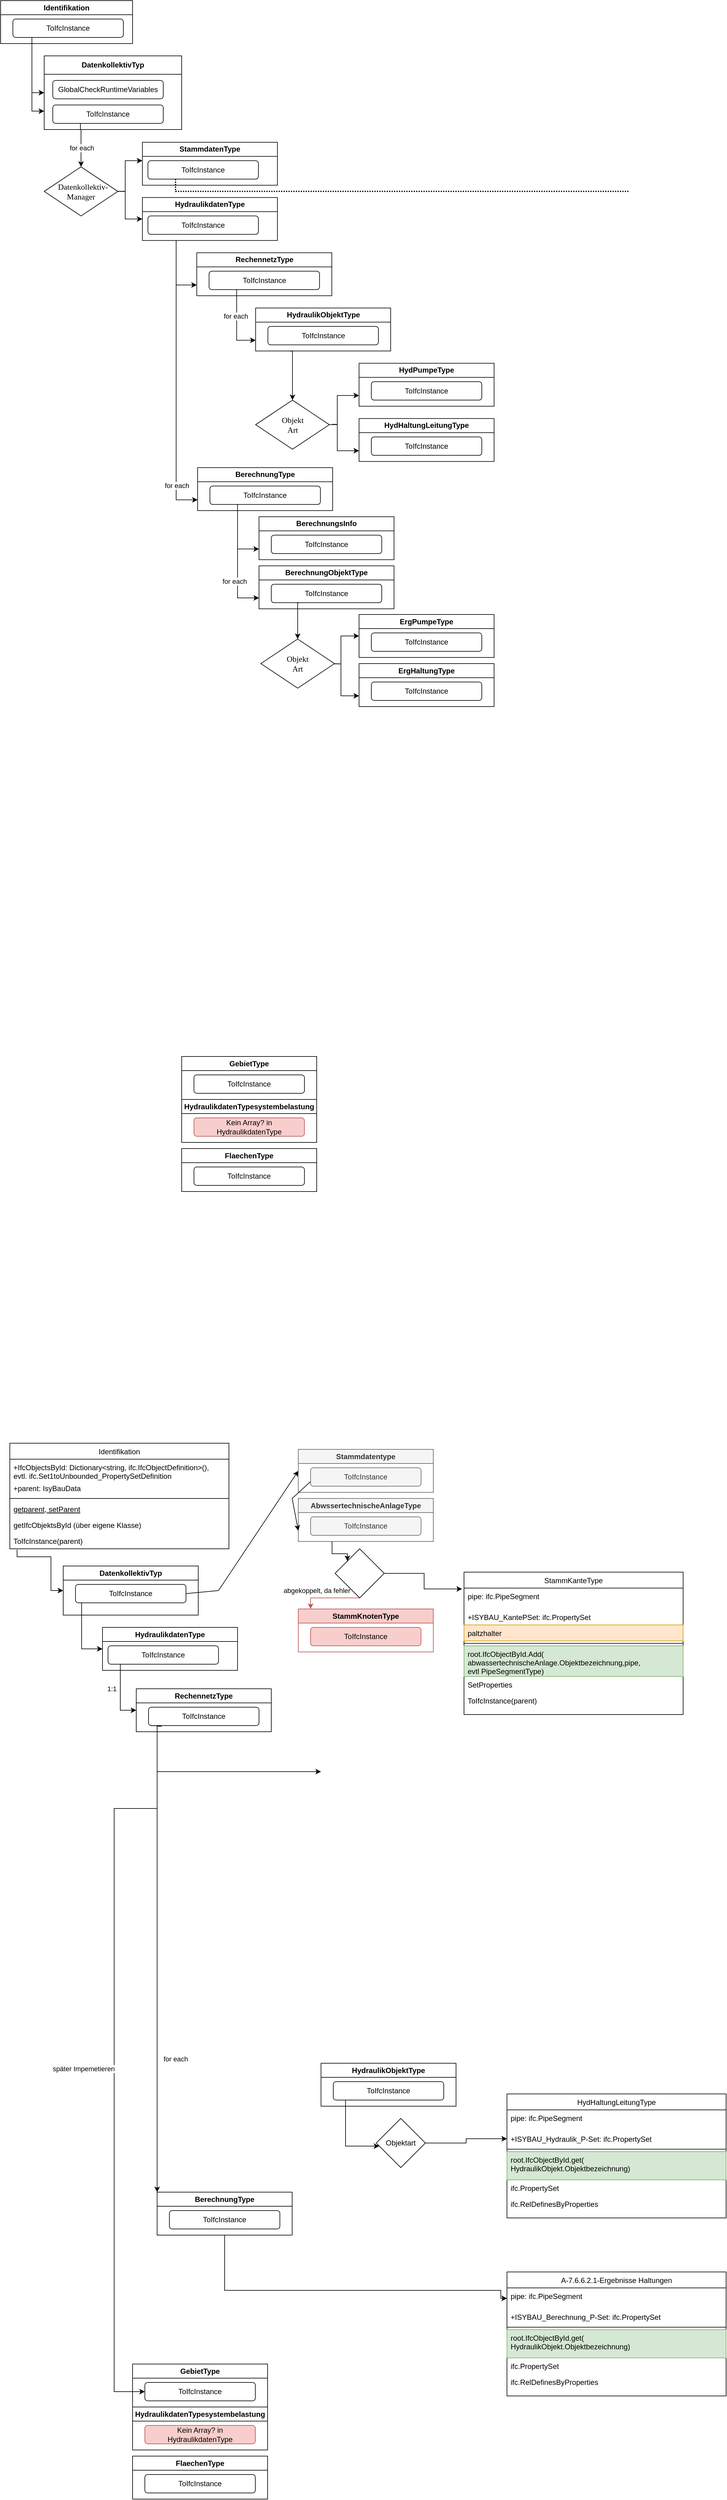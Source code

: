 <mxfile version="27.1.4">
  <diagram id="C5RBs43oDa-KdzZeNtuy" name="Page-1">
    <mxGraphModel dx="3769" dy="3933" grid="1" gridSize="10" guides="1" tooltips="1" connect="1" arrows="1" fold="1" page="1" pageScale="1" pageWidth="827" pageHeight="1169" math="0" shadow="0">
      <root>
        <mxCell id="WIyWlLk6GJQsqaUBKTNV-0" />
        <mxCell id="WIyWlLk6GJQsqaUBKTNV-1" parent="WIyWlLk6GJQsqaUBKTNV-0" />
        <mxCell id="Y7cw4CY2JgSgQnjSolrv-2" value="DatenkollektivTyp" style="swimlane;whiteSpace=wrap;html=1;" parent="WIyWlLk6GJQsqaUBKTNV-1" vertex="1">
          <mxGeometry x="-723" y="220" width="220" height="80" as="geometry" />
        </mxCell>
        <mxCell id="Y7cw4CY2JgSgQnjSolrv-3" value="ToIfcInstance" style="rounded=1;whiteSpace=wrap;html=1;fontSize=12;glass=0;strokeWidth=1;shadow=0;" parent="Y7cw4CY2JgSgQnjSolrv-2" vertex="1">
          <mxGeometry x="20" y="30" width="180" height="30" as="geometry" />
        </mxCell>
        <mxCell id="Y7cw4CY2JgSgQnjSolrv-4" value="" style="endArrow=classic;html=1;rounded=0;entryX=0;entryY=0.5;entryDx=0;entryDy=0;edgeStyle=orthogonalEdgeStyle;exitX=0.033;exitY=1.052;exitDx=0;exitDy=0;exitPerimeter=0;" parent="WIyWlLk6GJQsqaUBKTNV-1" source="SI0b86Gb-RYXk4agLxPK-26" target="Y7cw4CY2JgSgQnjSolrv-2" edge="1">
          <mxGeometry width="50" height="50" relative="1" as="geometry">
            <mxPoint x="-773" y="180" as="sourcePoint" />
            <mxPoint x="-413" y="150" as="targetPoint" />
            <Array as="points">
              <mxPoint x="-798" y="205" />
              <mxPoint x="-743" y="205" />
              <mxPoint x="-743" y="260" />
            </Array>
          </mxGeometry>
        </mxCell>
        <mxCell id="Y7cw4CY2JgSgQnjSolrv-5" value="HydraulikdatenType" style="swimlane;whiteSpace=wrap;html=1;" parent="WIyWlLk6GJQsqaUBKTNV-1" vertex="1">
          <mxGeometry x="-659" y="320" width="220" height="70" as="geometry" />
        </mxCell>
        <mxCell id="Y7cw4CY2JgSgQnjSolrv-6" value="ToIfcInstance" style="rounded=1;whiteSpace=wrap;html=1;fontSize=12;glass=0;strokeWidth=1;shadow=0;" parent="Y7cw4CY2JgSgQnjSolrv-5" vertex="1">
          <mxGeometry x="9" y="30" width="180" height="30" as="geometry" />
        </mxCell>
        <mxCell id="Y7cw4CY2JgSgQnjSolrv-7" value="" style="endArrow=classic;html=1;rounded=0;entryX=0;entryY=0.5;entryDx=0;entryDy=0;edgeStyle=orthogonalEdgeStyle;" parent="WIyWlLk6GJQsqaUBKTNV-1" target="Y7cw4CY2JgSgQnjSolrv-8" edge="1">
          <mxGeometry width="50" height="50" relative="1" as="geometry">
            <mxPoint x="-630" y="380" as="sourcePoint" />
            <mxPoint x="-610" y="455" as="targetPoint" />
            <Array as="points">
              <mxPoint x="-630" y="455" />
            </Array>
          </mxGeometry>
        </mxCell>
        <mxCell id="SI0b86Gb-RYXk4agLxPK-7" value="1:1" style="edgeLabel;html=1;align=center;verticalAlign=middle;resizable=0;points=[];" parent="Y7cw4CY2JgSgQnjSolrv-7" vertex="1" connectable="0">
          <mxGeometry x="-0.346" y="1" relative="1" as="geometry">
            <mxPoint x="-15" y="7" as="offset" />
          </mxGeometry>
        </mxCell>
        <mxCell id="Y7cw4CY2JgSgQnjSolrv-8" value="RechennetzType" style="swimlane;whiteSpace=wrap;html=1;" parent="WIyWlLk6GJQsqaUBKTNV-1" vertex="1">
          <mxGeometry x="-604" y="420" width="220" height="70" as="geometry" />
        </mxCell>
        <mxCell id="Y7cw4CY2JgSgQnjSolrv-9" value="ToIfcInstance" style="rounded=1;whiteSpace=wrap;html=1;fontSize=12;glass=0;strokeWidth=1;shadow=0;" parent="Y7cw4CY2JgSgQnjSolrv-8" vertex="1">
          <mxGeometry x="20" y="30" width="180" height="30" as="geometry" />
        </mxCell>
        <mxCell id="Y7cw4CY2JgSgQnjSolrv-10" value="" style="endArrow=classic;html=1;rounded=0;edgeStyle=orthogonalEdgeStyle;exitX=0.019;exitY=1.004;exitDx=0;exitDy=0;exitPerimeter=0;" parent="WIyWlLk6GJQsqaUBKTNV-1" source="Y7cw4CY2JgSgQnjSolrv-9" edge="1">
          <mxGeometry width="50" height="50" relative="1" as="geometry">
            <mxPoint x="-553" y="480" as="sourcePoint" />
            <mxPoint x="-303" y="555" as="targetPoint" />
            <Array as="points">
              <mxPoint x="-570" y="555" />
            </Array>
          </mxGeometry>
        </mxCell>
        <mxCell id="SI0b86Gb-RYXk4agLxPK-8" value="for each" style="edgeLabel;html=1;align=center;verticalAlign=middle;resizable=0;points=[];" parent="Y7cw4CY2JgSgQnjSolrv-10" vertex="1" connectable="0">
          <mxGeometry x="-0.735" y="-2" relative="1" as="geometry">
            <mxPoint x="32" y="507" as="offset" />
          </mxGeometry>
        </mxCell>
        <mxCell id="Y7cw4CY2JgSgQnjSolrv-11" value="GebietType" style="swimlane;whiteSpace=wrap;html=1;" parent="WIyWlLk6GJQsqaUBKTNV-1" vertex="1">
          <mxGeometry x="-610" y="1520" width="220" height="70" as="geometry" />
        </mxCell>
        <mxCell id="Y7cw4CY2JgSgQnjSolrv-12" value="ToIfcInstance" style="rounded=1;whiteSpace=wrap;html=1;fontSize=12;glass=0;strokeWidth=1;shadow=0;" parent="Y7cw4CY2JgSgQnjSolrv-11" vertex="1">
          <mxGeometry x="20" y="30" width="180" height="30" as="geometry" />
        </mxCell>
        <mxCell id="Y7cw4CY2JgSgQnjSolrv-14" value="FlaechenType" style="swimlane;whiteSpace=wrap;html=1;" parent="WIyWlLk6GJQsqaUBKTNV-1" vertex="1">
          <mxGeometry x="-610" y="1670" width="220" height="70" as="geometry" />
        </mxCell>
        <mxCell id="Y7cw4CY2JgSgQnjSolrv-15" value="ToIfcInstance" style="rounded=1;whiteSpace=wrap;html=1;fontSize=12;glass=0;strokeWidth=1;shadow=0;" parent="Y7cw4CY2JgSgQnjSolrv-14" vertex="1">
          <mxGeometry x="20" y="30" width="180" height="30" as="geometry" />
        </mxCell>
        <mxCell id="Y7cw4CY2JgSgQnjSolrv-17" value="HydraulikdatenTypesystembelastung" style="swimlane;whiteSpace=wrap;html=1;" parent="WIyWlLk6GJQsqaUBKTNV-1" vertex="1">
          <mxGeometry x="-610" y="1590" width="220" height="70" as="geometry" />
        </mxCell>
        <mxCell id="Y7cw4CY2JgSgQnjSolrv-18" value="Kein Array? in HydraulikdatenType" style="rounded=1;whiteSpace=wrap;html=1;fontSize=12;glass=0;strokeWidth=1;shadow=0;fillColor=#f8cecc;strokeColor=#b85450;" parent="Y7cw4CY2JgSgQnjSolrv-17" vertex="1">
          <mxGeometry x="20" y="30" width="180" height="30" as="geometry" />
        </mxCell>
        <mxCell id="SI0b86Gb-RYXk4agLxPK-69" style="edgeStyle=orthogonalEdgeStyle;rounded=0;orthogonalLoop=1;jettySize=auto;html=1;entryX=0;entryY=0.5;entryDx=0;entryDy=0;" parent="WIyWlLk6GJQsqaUBKTNV-1" source="Y7cw4CY2JgSgQnjSolrv-25" target="SI0b86Gb-RYXk4agLxPK-63" edge="1">
          <mxGeometry relative="1" as="geometry">
            <mxPoint x="-10" y="1420.0" as="targetPoint" />
            <Array as="points">
              <mxPoint x="-460" y="1400" />
              <mxPoint x="-10" y="1400" />
              <mxPoint x="-10" y="1413" />
            </Array>
          </mxGeometry>
        </mxCell>
        <mxCell id="Y7cw4CY2JgSgQnjSolrv-25" value="BerechnungType" style="swimlane;whiteSpace=wrap;html=1;" parent="WIyWlLk6GJQsqaUBKTNV-1" vertex="1">
          <mxGeometry x="-570" y="1240" width="220" height="70" as="geometry" />
        </mxCell>
        <mxCell id="Y7cw4CY2JgSgQnjSolrv-26" value="ToIfcInstance" style="rounded=1;whiteSpace=wrap;html=1;fontSize=12;glass=0;strokeWidth=1;shadow=0;" parent="Y7cw4CY2JgSgQnjSolrv-25" vertex="1">
          <mxGeometry x="20" y="30" width="180" height="30" as="geometry" />
        </mxCell>
        <mxCell id="Y7cw4CY2JgSgQnjSolrv-28" value="HydraulikObjektType" style="swimlane;whiteSpace=wrap;html=1;" parent="WIyWlLk6GJQsqaUBKTNV-1" vertex="1">
          <mxGeometry x="-303" y="1030" width="220" height="70" as="geometry" />
        </mxCell>
        <mxCell id="Y7cw4CY2JgSgQnjSolrv-29" value="ToIfcInstance" style="rounded=1;whiteSpace=wrap;html=1;fontSize=12;glass=0;strokeWidth=1;shadow=0;" parent="Y7cw4CY2JgSgQnjSolrv-28" vertex="1">
          <mxGeometry x="20" y="30" width="180" height="30" as="geometry" />
        </mxCell>
        <mxCell id="Y7cw4CY2JgSgQnjSolrv-30" value="" style="endArrow=classic;html=1;rounded=0;edgeStyle=orthogonalEdgeStyle;entryX=0;entryY=0.5;entryDx=0;entryDy=0;" parent="WIyWlLk6GJQsqaUBKTNV-1" source="SI0b86Gb-RYXk4agLxPK-11" target="SI0b86Gb-RYXk4agLxPK-54" edge="1">
          <mxGeometry width="50" height="50" relative="1" as="geometry">
            <mxPoint x="-263" y="1090" as="sourcePoint" />
            <mxPoint x="-23" y="1165" as="targetPoint" />
            <Array as="points" />
          </mxGeometry>
        </mxCell>
        <mxCell id="SI0b86Gb-RYXk4agLxPK-1" value="" style="endArrow=classic;html=1;rounded=0;entryX=0;entryY=0.5;entryDx=0;entryDy=0;edgeStyle=orthogonalEdgeStyle;" parent="WIyWlLk6GJQsqaUBKTNV-1" target="Y7cw4CY2JgSgQnjSolrv-5" edge="1">
          <mxGeometry width="50" height="50" relative="1" as="geometry">
            <mxPoint x="-693" y="280" as="sourcePoint" />
            <mxPoint x="-673" y="355" as="targetPoint" />
            <Array as="points">
              <mxPoint x="-693" y="355" />
            </Array>
          </mxGeometry>
        </mxCell>
        <mxCell id="SI0b86Gb-RYXk4agLxPK-3" value="" style="endArrow=classic;html=1;rounded=0;exitX=1;exitY=0.5;exitDx=0;exitDy=0;entryX=0;entryY=0.5;entryDx=0;entryDy=0;" parent="WIyWlLk6GJQsqaUBKTNV-1" source="Y7cw4CY2JgSgQnjSolrv-3" target="SI0b86Gb-RYXk4agLxPK-4" edge="1">
          <mxGeometry width="50" height="50" relative="1" as="geometry">
            <mxPoint x="-503" y="370" as="sourcePoint" />
            <mxPoint x="-423" y="130" as="targetPoint" />
            <Array as="points">
              <mxPoint x="-470" y="260" />
            </Array>
          </mxGeometry>
        </mxCell>
        <mxCell id="SI0b86Gb-RYXk4agLxPK-4" value="Stammdatentype" style="swimlane;whiteSpace=wrap;html=1;fillColor=#f5f5f5;fontColor=#333333;strokeColor=#666666;" parent="WIyWlLk6GJQsqaUBKTNV-1" vertex="1">
          <mxGeometry x="-340" y="30" width="220" height="70" as="geometry" />
        </mxCell>
        <mxCell id="SI0b86Gb-RYXk4agLxPK-5" value="ToIfcInstance" style="rounded=1;whiteSpace=wrap;html=1;fontSize=12;glass=0;strokeWidth=1;shadow=0;fillColor=#f5f5f5;fontColor=#333333;strokeColor=#666666;" parent="SI0b86Gb-RYXk4agLxPK-4" vertex="1">
          <mxGeometry x="20" y="30" width="180" height="30" as="geometry" />
        </mxCell>
        <mxCell id="SI0b86Gb-RYXk4agLxPK-12" value="" style="endArrow=classic;html=1;rounded=0;edgeStyle=orthogonalEdgeStyle;" parent="WIyWlLk6GJQsqaUBKTNV-1" target="SI0b86Gb-RYXk4agLxPK-11" edge="1">
          <mxGeometry width="50" height="50" relative="1" as="geometry">
            <mxPoint x="-263" y="1090" as="sourcePoint" />
            <mxPoint x="-13" y="1165" as="targetPoint" />
            <Array as="points">
              <mxPoint x="-263" y="1165" />
            </Array>
          </mxGeometry>
        </mxCell>
        <mxCell id="SI0b86Gb-RYXk4agLxPK-11" value="Objektart" style="rhombus;whiteSpace=wrap;html=1;" parent="WIyWlLk6GJQsqaUBKTNV-1" vertex="1">
          <mxGeometry x="-213" y="1120" width="80" height="80" as="geometry" />
        </mxCell>
        <mxCell id="SI0b86Gb-RYXk4agLxPK-17" value="Identifikation" style="swimlane;fontStyle=0;align=center;verticalAlign=top;childLayout=stackLayout;horizontal=1;startSize=26;horizontalStack=0;resizeParent=1;resizeLast=0;collapsible=1;marginBottom=0;rounded=0;shadow=0;strokeWidth=1;" parent="WIyWlLk6GJQsqaUBKTNV-1" vertex="1">
          <mxGeometry x="-810" y="20" width="357" height="172" as="geometry">
            <mxRectangle x="350" y="510" width="160" height="26" as="alternateBounds" />
          </mxGeometry>
        </mxCell>
        <mxCell id="SI0b86Gb-RYXk4agLxPK-18" value="+IfcObjectsById: Dictionary&lt;string, ifc.IfcObjectDefinition&gt;(), &#xa;evtl. ifc.Set1toUnbounded_PropertySetDefinition" style="text;align=left;verticalAlign=top;spacingLeft=4;spacingRight=4;overflow=hidden;rotatable=0;points=[[0,0.5],[1,0.5]];portConstraint=eastwest;" parent="SI0b86Gb-RYXk4agLxPK-17" vertex="1">
          <mxGeometry y="26" width="357" height="34" as="geometry" />
        </mxCell>
        <mxCell id="SI0b86Gb-RYXk4agLxPK-19" value="+parent: IsyBauData " style="text;align=left;verticalAlign=top;spacingLeft=4;spacingRight=4;overflow=hidden;rotatable=0;points=[[0,0.5],[1,0.5]];portConstraint=eastwest;rounded=0;shadow=0;html=0;" parent="SI0b86Gb-RYXk4agLxPK-17" vertex="1">
          <mxGeometry y="60" width="357" height="26" as="geometry" />
        </mxCell>
        <mxCell id="SI0b86Gb-RYXk4agLxPK-20" value="" style="line;html=1;strokeWidth=1;align=left;verticalAlign=middle;spacingTop=-1;spacingLeft=3;spacingRight=3;rotatable=0;labelPosition=right;points=[];portConstraint=eastwest;" parent="SI0b86Gb-RYXk4agLxPK-17" vertex="1">
          <mxGeometry y="86" width="357" height="8" as="geometry" />
        </mxCell>
        <mxCell id="SI0b86Gb-RYXk4agLxPK-21" value="getparent, setParent&#xa;" style="text;align=left;verticalAlign=top;spacingLeft=4;spacingRight=4;overflow=hidden;rotatable=0;points=[[0,0.5],[1,0.5]];portConstraint=eastwest;fontStyle=4" parent="SI0b86Gb-RYXk4agLxPK-17" vertex="1">
          <mxGeometry y="94" width="357" height="26" as="geometry" />
        </mxCell>
        <mxCell id="SI0b86Gb-RYXk4agLxPK-22" value="getIfcObjektsById (über eigene Klasse)" style="text;align=left;verticalAlign=top;spacingLeft=4;spacingRight=4;overflow=hidden;rotatable=0;points=[[0,0.5],[1,0.5]];portConstraint=eastwest;" parent="SI0b86Gb-RYXk4agLxPK-17" vertex="1">
          <mxGeometry y="120" width="357" height="26" as="geometry" />
        </mxCell>
        <mxCell id="SI0b86Gb-RYXk4agLxPK-26" value="ToIfcInstance(parent)" style="text;align=left;verticalAlign=top;spacingLeft=4;spacingRight=4;overflow=hidden;rotatable=0;points=[[0,0.5],[1,0.5]];portConstraint=eastwest;" parent="SI0b86Gb-RYXk4agLxPK-17" vertex="1">
          <mxGeometry y="146" width="357" height="26" as="geometry" />
        </mxCell>
        <mxCell id="SI0b86Gb-RYXk4agLxPK-35" style="edgeStyle=orthogonalEdgeStyle;rounded=0;orthogonalLoop=1;jettySize=auto;html=1;exitX=0.25;exitY=1;exitDx=0;exitDy=0;entryX=0;entryY=0;entryDx=0;entryDy=0;" parent="WIyWlLk6GJQsqaUBKTNV-1" source="SI0b86Gb-RYXk4agLxPK-29" target="SI0b86Gb-RYXk4agLxPK-34" edge="1">
          <mxGeometry relative="1" as="geometry" />
        </mxCell>
        <mxCell id="SI0b86Gb-RYXk4agLxPK-29" value="AbwssertechnischeAnlageType" style="swimlane;whiteSpace=wrap;html=1;fillColor=#f5f5f5;fontColor=#333333;strokeColor=#666666;" parent="WIyWlLk6GJQsqaUBKTNV-1" vertex="1">
          <mxGeometry x="-340" y="110" width="220" height="70" as="geometry" />
        </mxCell>
        <mxCell id="SI0b86Gb-RYXk4agLxPK-30" value="ToIfcInstance" style="rounded=1;whiteSpace=wrap;html=1;fontSize=12;glass=0;strokeWidth=1;shadow=0;fillColor=#f5f5f5;fontColor=#333333;strokeColor=#666666;" parent="SI0b86Gb-RYXk4agLxPK-29" vertex="1">
          <mxGeometry x="20" y="30" width="180" height="30" as="geometry" />
        </mxCell>
        <mxCell id="SI0b86Gb-RYXk4agLxPK-33" value="" style="endArrow=classic;html=1;rounded=0;entryX=0;entryY=0.75;entryDx=0;entryDy=0;exitX=0;exitY=0.75;exitDx=0;exitDy=0;" parent="WIyWlLk6GJQsqaUBKTNV-1" source="SI0b86Gb-RYXk4agLxPK-5" target="SI0b86Gb-RYXk4agLxPK-29" edge="1">
          <mxGeometry width="50" height="50" relative="1" as="geometry">
            <mxPoint x="70" y="480" as="sourcePoint" />
            <mxPoint x="120" y="430" as="targetPoint" />
            <Array as="points">
              <mxPoint x="-350" y="110" />
            </Array>
          </mxGeometry>
        </mxCell>
        <mxCell id="SI0b86Gb-RYXk4agLxPK-36" style="edgeStyle=orthogonalEdgeStyle;rounded=0;orthogonalLoop=1;jettySize=auto;html=1;exitX=1;exitY=0.5;exitDx=0;exitDy=0;entryX=-0.009;entryY=0.118;entryDx=0;entryDy=0;entryPerimeter=0;" parent="WIyWlLk6GJQsqaUBKTNV-1" source="SI0b86Gb-RYXk4agLxPK-34" target="SI0b86Gb-RYXk4agLxPK-45" edge="1">
          <mxGeometry relative="1" as="geometry">
            <mxPoint x="-79.5" y="286.5" as="targetPoint" />
          </mxGeometry>
        </mxCell>
        <mxCell id="SI0b86Gb-RYXk4agLxPK-41" style="edgeStyle=orthogonalEdgeStyle;rounded=0;orthogonalLoop=1;jettySize=auto;html=1;exitX=0.5;exitY=1;exitDx=0;exitDy=0;fillColor=#f8cecc;strokeColor=#b85450;" parent="WIyWlLk6GJQsqaUBKTNV-1" source="SI0b86Gb-RYXk4agLxPK-34" target="SI0b86Gb-RYXk4agLxPK-39" edge="1">
          <mxGeometry relative="1" as="geometry">
            <Array as="points">
              <mxPoint x="-320" y="280" />
              <mxPoint x="-320" y="280" />
            </Array>
          </mxGeometry>
        </mxCell>
        <mxCell id="SI0b86Gb-RYXk4agLxPK-42" value="abgekoppelt, da fehler" style="edgeLabel;html=1;align=center;verticalAlign=middle;resizable=0;points=[];" parent="SI0b86Gb-RYXk4agLxPK-41" vertex="1" connectable="0">
          <mxGeometry x="0.264" y="1" relative="1" as="geometry">
            <mxPoint x="-8" y="-13" as="offset" />
          </mxGeometry>
        </mxCell>
        <mxCell id="SI0b86Gb-RYXk4agLxPK-34" value="" style="rhombus;whiteSpace=wrap;html=1;" parent="WIyWlLk6GJQsqaUBKTNV-1" vertex="1">
          <mxGeometry x="-280" y="192" width="80" height="80" as="geometry" />
        </mxCell>
        <mxCell id="SI0b86Gb-RYXk4agLxPK-39" value="StammKnotenType" style="swimlane;whiteSpace=wrap;html=1;fillColor=#f8cecc;strokeColor=#b85450;" parent="WIyWlLk6GJQsqaUBKTNV-1" vertex="1">
          <mxGeometry x="-340" y="290" width="220" height="70" as="geometry" />
        </mxCell>
        <mxCell id="SI0b86Gb-RYXk4agLxPK-40" value="ToIfcInstance" style="rounded=1;whiteSpace=wrap;html=1;fontSize=12;glass=0;strokeWidth=1;shadow=0;fillColor=#f8cecc;strokeColor=#b85450;" parent="SI0b86Gb-RYXk4agLxPK-39" vertex="1">
          <mxGeometry x="20" y="30" width="180" height="30" as="geometry" />
        </mxCell>
        <mxCell id="SI0b86Gb-RYXk4agLxPK-45" value="StammKanteType" style="swimlane;fontStyle=0;align=center;verticalAlign=top;childLayout=stackLayout;horizontal=1;startSize=26;horizontalStack=0;resizeParent=1;resizeLast=0;collapsible=1;marginBottom=0;rounded=0;shadow=0;strokeWidth=1;" parent="WIyWlLk6GJQsqaUBKTNV-1" vertex="1">
          <mxGeometry x="-70" y="230" width="357" height="232" as="geometry">
            <mxRectangle x="350" y="510" width="160" height="26" as="alternateBounds" />
          </mxGeometry>
        </mxCell>
        <mxCell id="SI0b86Gb-RYXk4agLxPK-46" value="pipe: ifc.PipeSegment" style="text;align=left;verticalAlign=top;spacingLeft=4;spacingRight=4;overflow=hidden;rotatable=0;points=[[0,0.5],[1,0.5]];portConstraint=eastwest;" parent="SI0b86Gb-RYXk4agLxPK-45" vertex="1">
          <mxGeometry y="26" width="357" height="34" as="geometry" />
        </mxCell>
        <mxCell id="SI0b86Gb-RYXk4agLxPK-59" value="+ISYBAU_KantePSet: ifc.PropertySet " style="text;align=left;verticalAlign=top;spacingLeft=4;spacingRight=4;overflow=hidden;rotatable=0;points=[[0,0.5],[1,0.5]];portConstraint=eastwest;rounded=0;shadow=0;html=0;" parent="SI0b86Gb-RYXk4agLxPK-45" vertex="1">
          <mxGeometry y="60" width="357" height="26" as="geometry" />
        </mxCell>
        <mxCell id="SI0b86Gb-RYXk4agLxPK-47" value="paltzhalter" style="text;align=left;verticalAlign=top;spacingLeft=4;spacingRight=4;overflow=hidden;rotatable=0;points=[[0,0.5],[1,0.5]];portConstraint=eastwest;rounded=0;shadow=0;html=0;fillColor=#ffe6cc;strokeColor=#d79b00;" parent="SI0b86Gb-RYXk4agLxPK-45" vertex="1">
          <mxGeometry y="86" width="357" height="26" as="geometry" />
        </mxCell>
        <mxCell id="SI0b86Gb-RYXk4agLxPK-48" value="" style="line;html=1;strokeWidth=1;align=left;verticalAlign=middle;spacingTop=-1;spacingLeft=3;spacingRight=3;rotatable=0;labelPosition=right;points=[];portConstraint=eastwest;" parent="SI0b86Gb-RYXk4agLxPK-45" vertex="1">
          <mxGeometry y="112" width="357" height="8" as="geometry" />
        </mxCell>
        <mxCell id="SI0b86Gb-RYXk4agLxPK-49" value="root.IfcObjectById.Add(&#xa;abwassertechnischeAnlage.Objektbezeichnung,pipe, &#xa;evtl PipeSegmentType)" style="text;align=left;verticalAlign=top;spacingLeft=4;spacingRight=4;overflow=hidden;rotatable=0;points=[[0,0.5],[1,0.5]];portConstraint=eastwest;fontStyle=0;fillColor=#d5e8d4;strokeColor=#82b366;" parent="SI0b86Gb-RYXk4agLxPK-45" vertex="1">
          <mxGeometry y="120" width="357" height="50" as="geometry" />
        </mxCell>
        <mxCell id="SI0b86Gb-RYXk4agLxPK-50" value="SetProperties" style="text;align=left;verticalAlign=top;spacingLeft=4;spacingRight=4;overflow=hidden;rotatable=0;points=[[0,0.5],[1,0.5]];portConstraint=eastwest;" parent="SI0b86Gb-RYXk4agLxPK-45" vertex="1">
          <mxGeometry y="170" width="357" height="26" as="geometry" />
        </mxCell>
        <mxCell id="SI0b86Gb-RYXk4agLxPK-51" value="ToIfcInstance(parent)" style="text;align=left;verticalAlign=top;spacingLeft=4;spacingRight=4;overflow=hidden;rotatable=0;points=[[0,0.5],[1,0.5]];portConstraint=eastwest;" parent="SI0b86Gb-RYXk4agLxPK-45" vertex="1">
          <mxGeometry y="196" width="357" height="26" as="geometry" />
        </mxCell>
        <mxCell id="SI0b86Gb-RYXk4agLxPK-52" value="HydHaltungLeitungType" style="swimlane;fontStyle=0;align=center;verticalAlign=top;childLayout=stackLayout;horizontal=1;startSize=26;horizontalStack=0;resizeParent=1;resizeLast=0;collapsible=1;marginBottom=0;rounded=0;shadow=0;strokeWidth=1;" parent="WIyWlLk6GJQsqaUBKTNV-1" vertex="1">
          <mxGeometry y="1080" width="357" height="202" as="geometry">
            <mxRectangle x="350" y="510" width="160" height="26" as="alternateBounds" />
          </mxGeometry>
        </mxCell>
        <mxCell id="SI0b86Gb-RYXk4agLxPK-53" value="pipe: ifc.PipeSegment" style="text;align=left;verticalAlign=top;spacingLeft=4;spacingRight=4;overflow=hidden;rotatable=0;points=[[0,0.5],[1,0.5]];portConstraint=eastwest;" parent="SI0b86Gb-RYXk4agLxPK-52" vertex="1">
          <mxGeometry y="26" width="357" height="34" as="geometry" />
        </mxCell>
        <mxCell id="SI0b86Gb-RYXk4agLxPK-54" value="+ISYBAU_Hydraulik_P-Set: ifc.PropertySet " style="text;align=left;verticalAlign=top;spacingLeft=4;spacingRight=4;overflow=hidden;rotatable=0;points=[[0,0.5],[1,0.5]];portConstraint=eastwest;rounded=0;shadow=0;html=0;" parent="SI0b86Gb-RYXk4agLxPK-52" vertex="1">
          <mxGeometry y="60" width="357" height="26" as="geometry" />
        </mxCell>
        <mxCell id="SI0b86Gb-RYXk4agLxPK-55" value="" style="line;html=1;strokeWidth=1;align=left;verticalAlign=middle;spacingTop=-1;spacingLeft=3;spacingRight=3;rotatable=0;labelPosition=right;points=[];portConstraint=eastwest;" parent="SI0b86Gb-RYXk4agLxPK-52" vertex="1">
          <mxGeometry y="86" width="357" height="8" as="geometry" />
        </mxCell>
        <mxCell id="SI0b86Gb-RYXk4agLxPK-56" value="root.IfcObjectById.get(&#xa;HydraulikObjekt.Objektbezeichnung)" style="text;align=left;verticalAlign=top;spacingLeft=4;spacingRight=4;overflow=hidden;rotatable=0;points=[[0,0.5],[1,0.5]];portConstraint=eastwest;fontStyle=0;fillColor=#d5e8d4;strokeColor=#82b366;" parent="SI0b86Gb-RYXk4agLxPK-52" vertex="1">
          <mxGeometry y="94" width="357" height="46" as="geometry" />
        </mxCell>
        <mxCell id="SI0b86Gb-RYXk4agLxPK-57" value="ifc.PropertySet" style="text;align=left;verticalAlign=top;spacingLeft=4;spacingRight=4;overflow=hidden;rotatable=0;points=[[0,0.5],[1,0.5]];portConstraint=eastwest;" parent="SI0b86Gb-RYXk4agLxPK-52" vertex="1">
          <mxGeometry y="140" width="357" height="26" as="geometry" />
        </mxCell>
        <mxCell id="SI0b86Gb-RYXk4agLxPK-58" value="ifc.RelDefinesByProperties" style="text;align=left;verticalAlign=top;spacingLeft=4;spacingRight=4;overflow=hidden;rotatable=0;points=[[0,0.5],[1,0.5]];portConstraint=eastwest;" parent="SI0b86Gb-RYXk4agLxPK-52" vertex="1">
          <mxGeometry y="166" width="357" height="26" as="geometry" />
        </mxCell>
        <mxCell id="SI0b86Gb-RYXk4agLxPK-9" value="" style="endArrow=classic;html=1;rounded=0;entryX=0;entryY=0.5;entryDx=0;entryDy=0;edgeStyle=orthogonalEdgeStyle;exitX=0.018;exitY=1;exitDx=0;exitDy=0;exitPerimeter=0;" parent="WIyWlLk6GJQsqaUBKTNV-1" source="Y7cw4CY2JgSgQnjSolrv-9" target="Y7cw4CY2JgSgQnjSolrv-12" edge="1">
          <mxGeometry width="50" height="50" relative="1" as="geometry">
            <mxPoint x="-563" y="470" as="sourcePoint" />
            <mxPoint x="-543" y="545" as="targetPoint" />
            <Array as="points">
              <mxPoint x="-563" y="480" />
              <mxPoint x="-570" y="481" />
              <mxPoint x="-570" y="615" />
              <mxPoint x="-640" y="615" />
              <mxPoint x="-640" y="1055" />
            </Array>
          </mxGeometry>
        </mxCell>
        <mxCell id="SI0b86Gb-RYXk4agLxPK-10" value="später Impemetieren" style="edgeLabel;html=1;align=center;verticalAlign=middle;resizable=0;points=[];" parent="SI0b86Gb-RYXk4agLxPK-9" vertex="1" connectable="0">
          <mxGeometry x="0.043" y="-3" relative="1" as="geometry">
            <mxPoint x="-47" y="12" as="offset" />
          </mxGeometry>
        </mxCell>
        <mxCell id="SI0b86Gb-RYXk4agLxPK-61" value="" style="endArrow=classic;html=1;rounded=0;entryX=0;entryY=0;entryDx=0;entryDy=0;" parent="WIyWlLk6GJQsqaUBKTNV-1" target="Y7cw4CY2JgSgQnjSolrv-25" edge="1">
          <mxGeometry width="50" height="50" relative="1" as="geometry">
            <mxPoint x="-570" y="490" as="sourcePoint" />
            <mxPoint x="-310" y="530" as="targetPoint" />
            <Array as="points">
              <mxPoint x="-570" y="610" />
            </Array>
          </mxGeometry>
        </mxCell>
        <mxCell id="SI0b86Gb-RYXk4agLxPK-62" value="A-7.6.6.2.1-Ergebnisse Haltungen" style="swimlane;fontStyle=0;align=center;verticalAlign=top;childLayout=stackLayout;horizontal=1;startSize=26;horizontalStack=0;resizeParent=1;resizeLast=0;collapsible=1;marginBottom=0;rounded=0;shadow=0;strokeWidth=1;" parent="WIyWlLk6GJQsqaUBKTNV-1" vertex="1">
          <mxGeometry y="1370" width="357" height="202" as="geometry">
            <mxRectangle x="350" y="510" width="160" height="26" as="alternateBounds" />
          </mxGeometry>
        </mxCell>
        <mxCell id="SI0b86Gb-RYXk4agLxPK-63" value="pipe: ifc.PipeSegment" style="text;align=left;verticalAlign=top;spacingLeft=4;spacingRight=4;overflow=hidden;rotatable=0;points=[[0,0.5],[1,0.5]];portConstraint=eastwest;" parent="SI0b86Gb-RYXk4agLxPK-62" vertex="1">
          <mxGeometry y="26" width="357" height="34" as="geometry" />
        </mxCell>
        <mxCell id="SI0b86Gb-RYXk4agLxPK-64" value="+ISYBAU_Berechnung_P-Set: ifc.PropertySet " style="text;align=left;verticalAlign=top;spacingLeft=4;spacingRight=4;overflow=hidden;rotatable=0;points=[[0,0.5],[1,0.5]];portConstraint=eastwest;rounded=0;shadow=0;html=0;" parent="SI0b86Gb-RYXk4agLxPK-62" vertex="1">
          <mxGeometry y="60" width="357" height="26" as="geometry" />
        </mxCell>
        <mxCell id="SI0b86Gb-RYXk4agLxPK-65" value="" style="line;html=1;strokeWidth=1;align=left;verticalAlign=middle;spacingTop=-1;spacingLeft=3;spacingRight=3;rotatable=0;labelPosition=right;points=[];portConstraint=eastwest;" parent="SI0b86Gb-RYXk4agLxPK-62" vertex="1">
          <mxGeometry y="86" width="357" height="8" as="geometry" />
        </mxCell>
        <mxCell id="SI0b86Gb-RYXk4agLxPK-66" value="root.IfcObjectById.get(&#xa;HydraulikObjekt.Objektbezeichnung)" style="text;align=left;verticalAlign=top;spacingLeft=4;spacingRight=4;overflow=hidden;rotatable=0;points=[[0,0.5],[1,0.5]];portConstraint=eastwest;fontStyle=0;fillColor=#d5e8d4;strokeColor=#82b366;" parent="SI0b86Gb-RYXk4agLxPK-62" vertex="1">
          <mxGeometry y="94" width="357" height="46" as="geometry" />
        </mxCell>
        <mxCell id="SI0b86Gb-RYXk4agLxPK-67" value="ifc.PropertySet" style="text;align=left;verticalAlign=top;spacingLeft=4;spacingRight=4;overflow=hidden;rotatable=0;points=[[0,0.5],[1,0.5]];portConstraint=eastwest;" parent="SI0b86Gb-RYXk4agLxPK-62" vertex="1">
          <mxGeometry y="140" width="357" height="26" as="geometry" />
        </mxCell>
        <mxCell id="SI0b86Gb-RYXk4agLxPK-68" value="ifc.RelDefinesByProperties" style="text;align=left;verticalAlign=top;spacingLeft=4;spacingRight=4;overflow=hidden;rotatable=0;points=[[0,0.5],[1,0.5]];portConstraint=eastwest;" parent="SI0b86Gb-RYXk4agLxPK-62" vertex="1">
          <mxGeometry y="166" width="357" height="26" as="geometry" />
        </mxCell>
        <mxCell id="9Q_PbebRLOP6VuBMucOX-0" value="DatenkollektivTyp" style="swimlane;whiteSpace=wrap;html=1;startSize=30;" parent="WIyWlLk6GJQsqaUBKTNV-1" vertex="1">
          <mxGeometry x="-754" y="-2240" width="224" height="120" as="geometry" />
        </mxCell>
        <mxCell id="9Q_PbebRLOP6VuBMucOX-75" style="edgeStyle=orthogonalEdgeStyle;rounded=0;orthogonalLoop=1;jettySize=auto;html=1;exitX=1;exitY=0.5;exitDx=0;exitDy=0;" parent="9Q_PbebRLOP6VuBMucOX-0" source="sodIMw84GwdBXkJ6qfrH-9" edge="1">
          <mxGeometry relative="1" as="geometry">
            <mxPoint x="160" y="170.79" as="targetPoint" />
            <Array as="points">
              <mxPoint x="132" y="220.79" />
              <mxPoint x="132" y="170.79" />
            </Array>
          </mxGeometry>
        </mxCell>
        <mxCell id="9Q_PbebRLOP6VuBMucOX-1" value="ToIfcInstance" style="rounded=1;whiteSpace=wrap;html=1;fontSize=12;glass=0;strokeWidth=1;shadow=0;" parent="9Q_PbebRLOP6VuBMucOX-0" vertex="1">
          <mxGeometry x="14" y="80" width="180" height="30" as="geometry" />
        </mxCell>
        <mxCell id="sodIMw84GwdBXkJ6qfrH-10" style="edgeStyle=orthogonalEdgeStyle;rounded=0;orthogonalLoop=1;jettySize=auto;html=1;exitX=0.25;exitY=1;exitDx=0;exitDy=0;entryX=0.5;entryY=0;entryDx=0;entryDy=0;" edge="1" parent="9Q_PbebRLOP6VuBMucOX-0" source="9Q_PbebRLOP6VuBMucOX-1" target="sodIMw84GwdBXkJ6qfrH-9">
          <mxGeometry relative="1" as="geometry">
            <Array as="points">
              <mxPoint x="59" y="120" />
              <mxPoint x="60" y="120" />
            </Array>
          </mxGeometry>
        </mxCell>
        <mxCell id="sodIMw84GwdBXkJ6qfrH-31" value="for each" style="edgeLabel;html=1;align=center;verticalAlign=middle;resizable=0;points=[];" vertex="1" connectable="0" parent="sodIMw84GwdBXkJ6qfrH-10">
          <mxGeometry x="0.148" y="1" relative="1" as="geometry">
            <mxPoint as="offset" />
          </mxGeometry>
        </mxCell>
        <mxCell id="sodIMw84GwdBXkJ6qfrH-34" value="GlobalCheckRuntimeVariables" style="rounded=1;whiteSpace=wrap;html=1;fontSize=12;glass=0;strokeWidth=1;shadow=0;" vertex="1" parent="9Q_PbebRLOP6VuBMucOX-0">
          <mxGeometry x="14" y="40" width="180" height="30" as="geometry" />
        </mxCell>
        <mxCell id="9Q_PbebRLOP6VuBMucOX-2" value="" style="endArrow=classic;html=1;rounded=0;entryX=0;entryY=0.5;entryDx=0;entryDy=0;edgeStyle=orthogonalEdgeStyle;" parent="WIyWlLk6GJQsqaUBKTNV-1" source="sodIMw84GwdBXkJ6qfrH-29" target="9Q_PbebRLOP6VuBMucOX-0" edge="1">
          <mxGeometry width="50" height="50" relative="1" as="geometry">
            <mxPoint x="-829.219" y="-2246.648" as="sourcePoint" />
            <mxPoint x="-444" y="-2290" as="targetPoint" />
            <Array as="points">
              <mxPoint x="-774" y="-2180" />
            </Array>
          </mxGeometry>
        </mxCell>
        <mxCell id="9Q_PbebRLOP6VuBMucOX-77" style="edgeStyle=orthogonalEdgeStyle;rounded=0;orthogonalLoop=1;jettySize=auto;html=1;exitX=0.25;exitY=1;exitDx=0;exitDy=0;entryX=0;entryY=0.75;entryDx=0;entryDy=0;" parent="WIyWlLk6GJQsqaUBKTNV-1" source="9Q_PbebRLOP6VuBMucOX-3" target="9Q_PbebRLOP6VuBMucOX-7" edge="1">
          <mxGeometry relative="1" as="geometry">
            <mxPoint x="-539.412" y="-1909.21" as="targetPoint" />
          </mxGeometry>
        </mxCell>
        <mxCell id="9Q_PbebRLOP6VuBMucOX-3" value="HydraulikdatenType" style="swimlane;whiteSpace=wrap;html=1;" parent="WIyWlLk6GJQsqaUBKTNV-1" vertex="1">
          <mxGeometry x="-594" y="-2009.21" width="220" height="70" as="geometry" />
        </mxCell>
        <mxCell id="9Q_PbebRLOP6VuBMucOX-4" value="ToIfcInstance" style="rounded=1;whiteSpace=wrap;html=1;fontSize=12;glass=0;strokeWidth=1;shadow=0;" parent="9Q_PbebRLOP6VuBMucOX-3" vertex="1">
          <mxGeometry x="9" y="30" width="180" height="30" as="geometry" />
        </mxCell>
        <mxCell id="9Q_PbebRLOP6VuBMucOX-7" value="RechennetzType" style="swimlane;whiteSpace=wrap;html=1;" parent="WIyWlLk6GJQsqaUBKTNV-1" vertex="1">
          <mxGeometry x="-505.38" y="-1919.21" width="220" height="70" as="geometry" />
        </mxCell>
        <mxCell id="9Q_PbebRLOP6VuBMucOX-8" value="ToIfcInstance" style="rounded=1;whiteSpace=wrap;html=1;fontSize=12;glass=0;strokeWidth=1;shadow=0;" parent="9Q_PbebRLOP6VuBMucOX-7" vertex="1">
          <mxGeometry x="20" y="30" width="180" height="30" as="geometry" />
        </mxCell>
        <mxCell id="9Q_PbebRLOP6VuBMucOX-11" value="GebietType" style="swimlane;whiteSpace=wrap;html=1;" parent="WIyWlLk6GJQsqaUBKTNV-1" vertex="1">
          <mxGeometry x="-530" y="-610" width="220" height="70" as="geometry" />
        </mxCell>
        <mxCell id="9Q_PbebRLOP6VuBMucOX-12" value="ToIfcInstance" style="rounded=1;whiteSpace=wrap;html=1;fontSize=12;glass=0;strokeWidth=1;shadow=0;" parent="9Q_PbebRLOP6VuBMucOX-11" vertex="1">
          <mxGeometry x="20" y="30" width="180" height="30" as="geometry" />
        </mxCell>
        <mxCell id="9Q_PbebRLOP6VuBMucOX-13" value="FlaechenType" style="swimlane;whiteSpace=wrap;html=1;" parent="WIyWlLk6GJQsqaUBKTNV-1" vertex="1">
          <mxGeometry x="-530" y="-460" width="220" height="70" as="geometry" />
        </mxCell>
        <mxCell id="9Q_PbebRLOP6VuBMucOX-14" value="ToIfcInstance" style="rounded=1;whiteSpace=wrap;html=1;fontSize=12;glass=0;strokeWidth=1;shadow=0;" parent="9Q_PbebRLOP6VuBMucOX-13" vertex="1">
          <mxGeometry x="20" y="30" width="180" height="30" as="geometry" />
        </mxCell>
        <mxCell id="9Q_PbebRLOP6VuBMucOX-15" value="HydraulikdatenTypesystembelastung" style="swimlane;whiteSpace=wrap;html=1;" parent="WIyWlLk6GJQsqaUBKTNV-1" vertex="1">
          <mxGeometry x="-530" y="-540" width="220" height="70" as="geometry" />
        </mxCell>
        <mxCell id="9Q_PbebRLOP6VuBMucOX-16" value="Kein Array? in HydraulikdatenType" style="rounded=1;whiteSpace=wrap;html=1;fontSize=12;glass=0;strokeWidth=1;shadow=0;fillColor=#f8cecc;strokeColor=#b85450;" parent="9Q_PbebRLOP6VuBMucOX-15" vertex="1">
          <mxGeometry x="20" y="30" width="180" height="30" as="geometry" />
        </mxCell>
        <mxCell id="9Q_PbebRLOP6VuBMucOX-18" value="BerechnungType" style="swimlane;whiteSpace=wrap;html=1;" parent="WIyWlLk6GJQsqaUBKTNV-1" vertex="1">
          <mxGeometry x="-504" y="-1569.21" width="220" height="70" as="geometry" />
        </mxCell>
        <mxCell id="9Q_PbebRLOP6VuBMucOX-19" value="ToIfcInstance" style="rounded=1;whiteSpace=wrap;html=1;fontSize=12;glass=0;strokeWidth=1;shadow=0;" parent="9Q_PbebRLOP6VuBMucOX-18" vertex="1">
          <mxGeometry x="20" y="30" width="180" height="30" as="geometry" />
        </mxCell>
        <mxCell id="sodIMw84GwdBXkJ6qfrH-12" style="edgeStyle=orthogonalEdgeStyle;rounded=0;orthogonalLoop=1;jettySize=auto;html=1;exitX=0.25;exitY=1;exitDx=0;exitDy=0;" edge="1" parent="WIyWlLk6GJQsqaUBKTNV-1" source="9Q_PbebRLOP6VuBMucOX-20" target="sodIMw84GwdBXkJ6qfrH-11">
          <mxGeometry relative="1" as="geometry">
            <Array as="points">
              <mxPoint x="-349.5" y="-1759.21" />
            </Array>
          </mxGeometry>
        </mxCell>
        <mxCell id="9Q_PbebRLOP6VuBMucOX-20" value="HydraulikObjektType" style="swimlane;whiteSpace=wrap;html=1;" parent="WIyWlLk6GJQsqaUBKTNV-1" vertex="1">
          <mxGeometry x="-409.5" y="-1829.21" width="220" height="70" as="geometry" />
        </mxCell>
        <mxCell id="9Q_PbebRLOP6VuBMucOX-21" value="ToIfcInstance" style="rounded=1;whiteSpace=wrap;html=1;fontSize=12;glass=0;strokeWidth=1;shadow=0;" parent="9Q_PbebRLOP6VuBMucOX-20" vertex="1">
          <mxGeometry x="20" y="30" width="180" height="30" as="geometry" />
        </mxCell>
        <mxCell id="9Q_PbebRLOP6VuBMucOX-71" style="edgeStyle=orthogonalEdgeStyle;rounded=0;orthogonalLoop=1;jettySize=auto;html=1;exitX=0.25;exitY=1;exitDx=0;exitDy=0;entryX=0;entryY=0.75;entryDx=0;entryDy=0;" parent="WIyWlLk6GJQsqaUBKTNV-1" source="9Q_PbebRLOP6VuBMucOX-3" target="9Q_PbebRLOP6VuBMucOX-18" edge="1">
          <mxGeometry relative="1" as="geometry">
            <mxPoint x="-502.889" y="-1819.21" as="targetPoint" />
          </mxGeometry>
        </mxCell>
        <mxCell id="9Q_PbebRLOP6VuBMucOX-72" value="for each" style="edgeLabel;html=1;align=center;verticalAlign=middle;resizable=0;points=[];" parent="9Q_PbebRLOP6VuBMucOX-71" vertex="1" connectable="0">
          <mxGeometry x="0.158" y="-3" relative="1" as="geometry">
            <mxPoint x="4" y="134" as="offset" />
          </mxGeometry>
        </mxCell>
        <mxCell id="9Q_PbebRLOP6VuBMucOX-73" value="StammdatenType" style="swimlane;whiteSpace=wrap;html=1;" parent="WIyWlLk6GJQsqaUBKTNV-1" vertex="1">
          <mxGeometry x="-594" y="-2099.21" width="220" height="70" as="geometry" />
        </mxCell>
        <mxCell id="9Q_PbebRLOP6VuBMucOX-74" value="ToIfcInstance" style="rounded=1;whiteSpace=wrap;html=1;fontSize=12;glass=0;strokeWidth=1;shadow=0;" parent="9Q_PbebRLOP6VuBMucOX-73" vertex="1">
          <mxGeometry x="9" y="30" width="180" height="30" as="geometry" />
        </mxCell>
        <mxCell id="9Q_PbebRLOP6VuBMucOX-80" value="" style="endArrow=none;dashed=1;html=1;dashPattern=1 1;strokeWidth=2;rounded=0;exitX=0.25;exitY=1;exitDx=0;exitDy=0;edgeStyle=orthogonalEdgeStyle;" parent="9Q_PbebRLOP6VuBMucOX-73" source="9Q_PbebRLOP6VuBMucOX-74" edge="1">
          <mxGeometry width="50" height="50" relative="1" as="geometry">
            <mxPoint x="450" y="180" as="sourcePoint" />
            <mxPoint x="793" y="80" as="targetPoint" />
            <Array as="points">
              <mxPoint x="54" y="80" />
              <mxPoint x="500" y="80" />
            </Array>
          </mxGeometry>
        </mxCell>
        <mxCell id="9Q_PbebRLOP6VuBMucOX-76" style="edgeStyle=orthogonalEdgeStyle;rounded=0;orthogonalLoop=1;jettySize=auto;html=1;exitX=1;exitY=0.5;exitDx=0;exitDy=0;entryX=0;entryY=0.5;entryDx=0;entryDy=0;" parent="WIyWlLk6GJQsqaUBKTNV-1" source="sodIMw84GwdBXkJ6qfrH-9" target="9Q_PbebRLOP6VuBMucOX-3" edge="1">
          <mxGeometry relative="1" as="geometry">
            <mxPoint x="-594" y="-1939.21" as="targetPoint" />
            <Array as="points">
              <mxPoint x="-622" y="-2019.21" />
              <mxPoint x="-622" y="-1974.21" />
            </Array>
          </mxGeometry>
        </mxCell>
        <mxCell id="9Q_PbebRLOP6VuBMucOX-82" style="edgeStyle=orthogonalEdgeStyle;rounded=0;orthogonalLoop=1;jettySize=auto;html=1;exitX=0.25;exitY=1;exitDx=0;exitDy=0;entryX=0;entryY=0.75;entryDx=0;entryDy=0;" parent="WIyWlLk6GJQsqaUBKTNV-1" source="9Q_PbebRLOP6VuBMucOX-8" target="9Q_PbebRLOP6VuBMucOX-20" edge="1">
          <mxGeometry relative="1" as="geometry" />
        </mxCell>
        <mxCell id="9Q_PbebRLOP6VuBMucOX-83" value="for each" style="edgeLabel;html=1;align=center;verticalAlign=middle;resizable=0;points=[];" parent="9Q_PbebRLOP6VuBMucOX-82" vertex="1" connectable="0">
          <mxGeometry x="-0.239" y="-2" relative="1" as="geometry">
            <mxPoint as="offset" />
          </mxGeometry>
        </mxCell>
        <mxCell id="9Q_PbebRLOP6VuBMucOX-85" value="HydPumpeType" style="swimlane;whiteSpace=wrap;html=1;" parent="WIyWlLk6GJQsqaUBKTNV-1" vertex="1">
          <mxGeometry x="-241" y="-1739.21" width="220" height="70" as="geometry" />
        </mxCell>
        <mxCell id="9Q_PbebRLOP6VuBMucOX-86" value="ToIfcInstance" style="rounded=1;whiteSpace=wrap;html=1;fontSize=12;glass=0;strokeWidth=1;shadow=0;" parent="9Q_PbebRLOP6VuBMucOX-85" vertex="1">
          <mxGeometry x="20" y="30" width="180" height="30" as="geometry" />
        </mxCell>
        <mxCell id="9Q_PbebRLOP6VuBMucOX-87" value="HydHaltungLeitungType" style="swimlane;whiteSpace=wrap;html=1;" parent="WIyWlLk6GJQsqaUBKTNV-1" vertex="1">
          <mxGeometry x="-241" y="-1649.21" width="220" height="70" as="geometry" />
        </mxCell>
        <mxCell id="9Q_PbebRLOP6VuBMucOX-88" value="ToIfcInstance" style="rounded=1;whiteSpace=wrap;html=1;fontSize=12;glass=0;strokeWidth=1;shadow=0;" parent="9Q_PbebRLOP6VuBMucOX-87" vertex="1">
          <mxGeometry x="20" y="30" width="180" height="30" as="geometry" />
        </mxCell>
        <mxCell id="9Q_PbebRLOP6VuBMucOX-89" style="edgeStyle=orthogonalEdgeStyle;rounded=0;orthogonalLoop=1;jettySize=auto;html=1;exitX=1;exitY=0.5;exitDx=0;exitDy=0;entryX=0;entryY=0.75;entryDx=0;entryDy=0;" parent="WIyWlLk6GJQsqaUBKTNV-1" source="sodIMw84GwdBXkJ6qfrH-11" target="9Q_PbebRLOP6VuBMucOX-85" edge="1">
          <mxGeometry relative="1" as="geometry">
            <Array as="points">
              <mxPoint x="-276.5" y="-1639.21" />
              <mxPoint x="-276.5" y="-1686.21" />
            </Array>
          </mxGeometry>
        </mxCell>
        <mxCell id="9Q_PbebRLOP6VuBMucOX-90" style="edgeStyle=orthogonalEdgeStyle;rounded=0;orthogonalLoop=1;jettySize=auto;html=1;exitX=1.033;exitY=0.493;exitDx=0;exitDy=0;entryX=0;entryY=0.75;entryDx=0;entryDy=0;exitPerimeter=0;" parent="WIyWlLk6GJQsqaUBKTNV-1" source="sodIMw84GwdBXkJ6qfrH-11" target="9Q_PbebRLOP6VuBMucOX-87" edge="1">
          <mxGeometry relative="1" as="geometry">
            <Array as="points">
              <mxPoint x="-276.5" y="-1640.21" />
              <mxPoint x="-276.5" y="-1596.21" />
            </Array>
          </mxGeometry>
        </mxCell>
        <mxCell id="sodIMw84GwdBXkJ6qfrH-0" value="BerechnungsInfo" style="swimlane;whiteSpace=wrap;html=1;" vertex="1" parent="WIyWlLk6GJQsqaUBKTNV-1">
          <mxGeometry x="-404" y="-1489.21" width="220" height="70" as="geometry" />
        </mxCell>
        <mxCell id="sodIMw84GwdBXkJ6qfrH-1" value="ToIfcInstance" style="rounded=1;whiteSpace=wrap;html=1;fontSize=12;glass=0;strokeWidth=1;shadow=0;" vertex="1" parent="sodIMw84GwdBXkJ6qfrH-0">
          <mxGeometry x="20" y="30" width="180" height="30" as="geometry" />
        </mxCell>
        <mxCell id="sodIMw84GwdBXkJ6qfrH-2" value="BerechnungObjektType" style="swimlane;whiteSpace=wrap;html=1;" vertex="1" parent="WIyWlLk6GJQsqaUBKTNV-1">
          <mxGeometry x="-404" y="-1409.21" width="220" height="70" as="geometry" />
        </mxCell>
        <mxCell id="sodIMw84GwdBXkJ6qfrH-3" value="ToIfcInstance" style="rounded=1;whiteSpace=wrap;html=1;fontSize=12;glass=0;strokeWidth=1;shadow=0;" vertex="1" parent="sodIMw84GwdBXkJ6qfrH-2">
          <mxGeometry x="20" y="30" width="180" height="30" as="geometry" />
        </mxCell>
        <mxCell id="sodIMw84GwdBXkJ6qfrH-4" style="edgeStyle=orthogonalEdgeStyle;rounded=0;orthogonalLoop=1;jettySize=auto;html=1;exitX=0.25;exitY=1;exitDx=0;exitDy=0;entryX=0;entryY=0.75;entryDx=0;entryDy=0;" edge="1" parent="WIyWlLk6GJQsqaUBKTNV-1" source="9Q_PbebRLOP6VuBMucOX-19" target="sodIMw84GwdBXkJ6qfrH-2">
          <mxGeometry relative="1" as="geometry">
            <Array as="points">
              <mxPoint x="-439" y="-1357" />
              <mxPoint x="-404" y="-1357" />
            </Array>
          </mxGeometry>
        </mxCell>
        <mxCell id="sodIMw84GwdBXkJ6qfrH-7" value="for each" style="edgeLabel;html=1;align=center;verticalAlign=middle;resizable=0;points=[];" vertex="1" connectable="0" parent="sodIMw84GwdBXkJ6qfrH-4">
          <mxGeometry x="0.21" y="4" relative="1" as="geometry">
            <mxPoint x="-9" y="11" as="offset" />
          </mxGeometry>
        </mxCell>
        <mxCell id="sodIMw84GwdBXkJ6qfrH-5" style="edgeStyle=orthogonalEdgeStyle;rounded=0;orthogonalLoop=1;jettySize=auto;html=1;exitX=0.25;exitY=1;exitDx=0;exitDy=0;entryX=0;entryY=0.75;entryDx=0;entryDy=0;" edge="1" parent="WIyWlLk6GJQsqaUBKTNV-1" source="9Q_PbebRLOP6VuBMucOX-19" target="sodIMw84GwdBXkJ6qfrH-0">
          <mxGeometry relative="1" as="geometry" />
        </mxCell>
        <mxCell id="sodIMw84GwdBXkJ6qfrH-9" value="&lt;div&gt;&amp;nbsp; &amp;nbsp;Datenkollektiv-&amp;nbsp;&lt;/div&gt;&lt;div&gt;Manager&lt;/div&gt;" style="shape=rhombus;html=1;dashed=0;whiteSpace=wrap;perimeter=rhombusPerimeter;fontFamily=Latin Modern;fontSize=13;" vertex="1" parent="WIyWlLk6GJQsqaUBKTNV-1">
          <mxGeometry x="-754" y="-2059.21" width="120" height="80" as="geometry" />
        </mxCell>
        <mxCell id="sodIMw84GwdBXkJ6qfrH-11" value="&lt;div&gt;Objekt&lt;/div&gt;&lt;div&gt;Art&lt;/div&gt;" style="shape=rhombus;html=1;dashed=0;whiteSpace=wrap;perimeter=rhombusPerimeter;fontFamily=Latin Modern;fontSize=13;" vertex="1" parent="WIyWlLk6GJQsqaUBKTNV-1">
          <mxGeometry x="-409.5" y="-1679.21" width="120" height="80" as="geometry" />
        </mxCell>
        <mxCell id="sodIMw84GwdBXkJ6qfrH-19" style="edgeStyle=orthogonalEdgeStyle;rounded=0;orthogonalLoop=1;jettySize=auto;html=1;exitX=1;exitY=0.5;exitDx=0;exitDy=0;entryX=0;entryY=0.5;entryDx=0;entryDy=0;" edge="1" parent="WIyWlLk6GJQsqaUBKTNV-1" target="sodIMw84GwdBXkJ6qfrH-16">
          <mxGeometry relative="1" as="geometry">
            <mxPoint x="-301" y="-1250.0" as="sourcePoint" />
          </mxGeometry>
        </mxCell>
        <mxCell id="sodIMw84GwdBXkJ6qfrH-24" style="edgeStyle=orthogonalEdgeStyle;rounded=0;orthogonalLoop=1;jettySize=auto;html=1;exitX=1;exitY=0.5;exitDx=0;exitDy=0;entryX=0;entryY=0.75;entryDx=0;entryDy=0;" edge="1" parent="WIyWlLk6GJQsqaUBKTNV-1" target="sodIMw84GwdBXkJ6qfrH-20">
          <mxGeometry relative="1" as="geometry">
            <mxPoint x="-301" y="-1250.0" as="sourcePoint" />
          </mxGeometry>
        </mxCell>
        <mxCell id="sodIMw84GwdBXkJ6qfrH-14" value="&lt;div&gt;Objekt&lt;br&gt;Art&lt;/div&gt;" style="shape=rhombus;html=1;dashed=0;whiteSpace=wrap;perimeter=rhombusPerimeter;fontFamily=Latin Modern;fontSize=13;" vertex="1" parent="WIyWlLk6GJQsqaUBKTNV-1">
          <mxGeometry x="-401" y="-1290" width="120" height="80" as="geometry" />
        </mxCell>
        <mxCell id="sodIMw84GwdBXkJ6qfrH-15" style="edgeStyle=orthogonalEdgeStyle;rounded=0;orthogonalLoop=1;jettySize=auto;html=1;exitX=0.25;exitY=1;exitDx=0;exitDy=0;entryX=0.5;entryY=0;entryDx=0;entryDy=0;" edge="1" parent="WIyWlLk6GJQsqaUBKTNV-1" source="sodIMw84GwdBXkJ6qfrH-3" target="sodIMw84GwdBXkJ6qfrH-14">
          <mxGeometry relative="1" as="geometry">
            <Array as="points">
              <mxPoint x="-341" y="-1349.21" />
            </Array>
          </mxGeometry>
        </mxCell>
        <mxCell id="sodIMw84GwdBXkJ6qfrH-16" value="ErgPumpeType" style="swimlane;whiteSpace=wrap;html=1;" vertex="1" parent="WIyWlLk6GJQsqaUBKTNV-1">
          <mxGeometry x="-241" y="-1330" width="220" height="70" as="geometry" />
        </mxCell>
        <mxCell id="sodIMw84GwdBXkJ6qfrH-17" value="ToIfcInstance" style="rounded=1;whiteSpace=wrap;html=1;fontSize=12;glass=0;strokeWidth=1;shadow=0;" vertex="1" parent="sodIMw84GwdBXkJ6qfrH-16">
          <mxGeometry x="20" y="30" width="180" height="30" as="geometry" />
        </mxCell>
        <mxCell id="sodIMw84GwdBXkJ6qfrH-20" value="ErgHaltungType" style="swimlane;whiteSpace=wrap;html=1;" vertex="1" parent="WIyWlLk6GJQsqaUBKTNV-1">
          <mxGeometry x="-241" y="-1250" width="220" height="70" as="geometry" />
        </mxCell>
        <mxCell id="sodIMw84GwdBXkJ6qfrH-21" value="ToIfcInstance" style="rounded=1;whiteSpace=wrap;html=1;fontSize=12;glass=0;strokeWidth=1;shadow=0;" vertex="1" parent="sodIMw84GwdBXkJ6qfrH-20">
          <mxGeometry x="20" y="30" width="180" height="30" as="geometry" />
        </mxCell>
        <mxCell id="sodIMw84GwdBXkJ6qfrH-27" value="Identifikation" style="swimlane;whiteSpace=wrap;html=1;" vertex="1" parent="WIyWlLk6GJQsqaUBKTNV-1">
          <mxGeometry x="-825" y="-2330" width="215" height="70" as="geometry" />
        </mxCell>
        <mxCell id="sodIMw84GwdBXkJ6qfrH-28" style="edgeStyle=orthogonalEdgeStyle;rounded=0;orthogonalLoop=1;jettySize=auto;html=1;exitX=1;exitY=0.5;exitDx=0;exitDy=0;" edge="1" parent="sodIMw84GwdBXkJ6qfrH-27">
          <mxGeometry relative="1" as="geometry">
            <mxPoint x="160" y="140" as="targetPoint" />
            <Array as="points">
              <mxPoint x="132" y="170" />
              <mxPoint x="132" y="140" />
            </Array>
          </mxGeometry>
        </mxCell>
        <mxCell id="sodIMw84GwdBXkJ6qfrH-29" value="ToIfcInstance" style="rounded=1;whiteSpace=wrap;html=1;fontSize=12;glass=0;strokeWidth=1;shadow=0;" vertex="1" parent="sodIMw84GwdBXkJ6qfrH-27">
          <mxGeometry x="20" y="30" width="180" height="30" as="geometry" />
        </mxCell>
        <mxCell id="sodIMw84GwdBXkJ6qfrH-30" style="edgeStyle=orthogonalEdgeStyle;rounded=0;orthogonalLoop=1;jettySize=auto;html=1;exitX=0.25;exitY=1;exitDx=0;exitDy=0;entryX=0.5;entryY=0;entryDx=0;entryDy=0;" edge="1" parent="sodIMw84GwdBXkJ6qfrH-27" source="sodIMw84GwdBXkJ6qfrH-29">
          <mxGeometry relative="1" as="geometry">
            <Array as="points">
              <mxPoint x="60" y="60" />
            </Array>
          </mxGeometry>
        </mxCell>
        <mxCell id="sodIMw84GwdBXkJ6qfrH-35" style="edgeStyle=orthogonalEdgeStyle;rounded=0;orthogonalLoop=1;jettySize=auto;html=1;exitX=0.25;exitY=1;exitDx=0;exitDy=0;entryX=0;entryY=0.75;entryDx=0;entryDy=0;" edge="1" parent="WIyWlLk6GJQsqaUBKTNV-1" source="sodIMw84GwdBXkJ6qfrH-29" target="9Q_PbebRLOP6VuBMucOX-0">
          <mxGeometry relative="1" as="geometry">
            <Array as="points">
              <mxPoint x="-774" y="-2270" />
              <mxPoint x="-774" y="-2150" />
            </Array>
          </mxGeometry>
        </mxCell>
      </root>
    </mxGraphModel>
  </diagram>
</mxfile>
